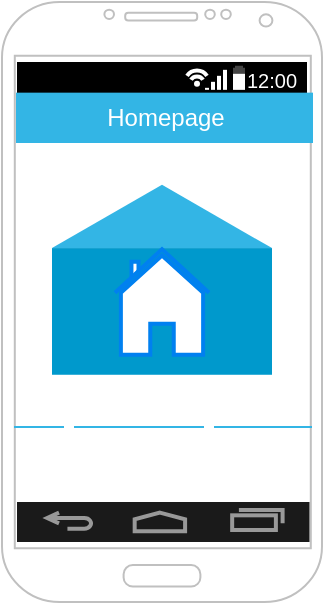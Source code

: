 <mxfile version="14.6.9" type="device"><diagram id="nnzhcx_Qsx2hEwqbXDyL" name="Page-1"><mxGraphModel dx="868" dy="482" grid="1" gridSize="10" guides="1" tooltips="1" connect="1" arrows="1" fold="1" page="1" pageScale="1" pageWidth="827" pageHeight="1169" math="0" shadow="0"><root><mxCell id="0"/><mxCell id="1" parent="0"/><mxCell id="3tdMymcBnI8fSzY9H5rH-1" value="" style="verticalLabelPosition=bottom;verticalAlign=top;html=1;shadow=0;dashed=0;strokeWidth=1;shape=mxgraph.android.phone2;strokeColor=#c0c0c0;" vertex="1" parent="1"><mxGeometry x="300" y="90" width="160" height="300" as="geometry"/></mxCell><mxCell id="3tdMymcBnI8fSzY9H5rH-2" value="" style="strokeWidth=1;html=1;shadow=0;dashed=0;shape=mxgraph.android.statusBar;align=center;fillColor=#000000;strokeColor=#ffffff;fontColor=#ffffff;fontSize=10;" vertex="1" parent="1"><mxGeometry x="307.5" y="120" width="145" height="15.83" as="geometry"/></mxCell><mxCell id="3tdMymcBnI8fSzY9H5rH-3" value="&lt;font style=&quot;font-size: 12px&quot;&gt;Homepage&lt;/font&gt;" style="whiteSpace=wrap;html=1;shadow=0;dashed=0;fontSize=10;align=center;fillColor=#33b5e5;strokeColor=#33B5E5;fontColor=#FFFFFF;" vertex="1" parent="1"><mxGeometry x="307.5" y="135.83" width="147.5" height="24.17" as="geometry"/></mxCell><mxCell id="3tdMymcBnI8fSzY9H5rH-4" value="" style="verticalLabelPosition=bottom;verticalAlign=top;html=1;shadow=0;dashed=0;strokeWidth=1;shape=mxgraph.android.text_insertion_point;" vertex="1" parent="1"><mxGeometry x="325" y="181.38" width="110" height="95" as="geometry"/></mxCell><mxCell id="3tdMymcBnI8fSzY9H5rH-5" value="" style="html=1;verticalLabelPosition=bottom;align=center;labelBackgroundColor=#ffffff;verticalAlign=top;strokeWidth=2;strokeColor=#0080F0;shadow=0;dashed=0;shape=mxgraph.ios7.icons.home;" vertex="1" parent="1"><mxGeometry x="356.5" y="213.63" width="47" height="52.75" as="geometry"/></mxCell><mxCell id="3tdMymcBnI8fSzY9H5rH-6" value="" style="verticalLabelPosition=bottom;verticalAlign=top;html=1;shadow=0;dashed=0;strokeWidth=2;shape=mxgraph.android.navigation_bar_1;fillColor=#1A1A1A;strokeColor=#999999;" vertex="1" parent="1"><mxGeometry x="307.5" y="340" width="146.25" height="20" as="geometry"/></mxCell><mxCell id="3tdMymcBnI8fSzY9H5rH-7" value="" style="verticalLabelPosition=bottom;verticalAlign=top;html=1;shadow=0;dashed=0;strokeWidth=1;shape=mxgraph.android.indeterminate_progress_bar;strokeColor=#33B5E5;pointerEvents=1" vertex="1" parent="1"><mxGeometry x="306" y="300" width="149" height="5" as="geometry"/></mxCell></root></mxGraphModel></diagram></mxfile>